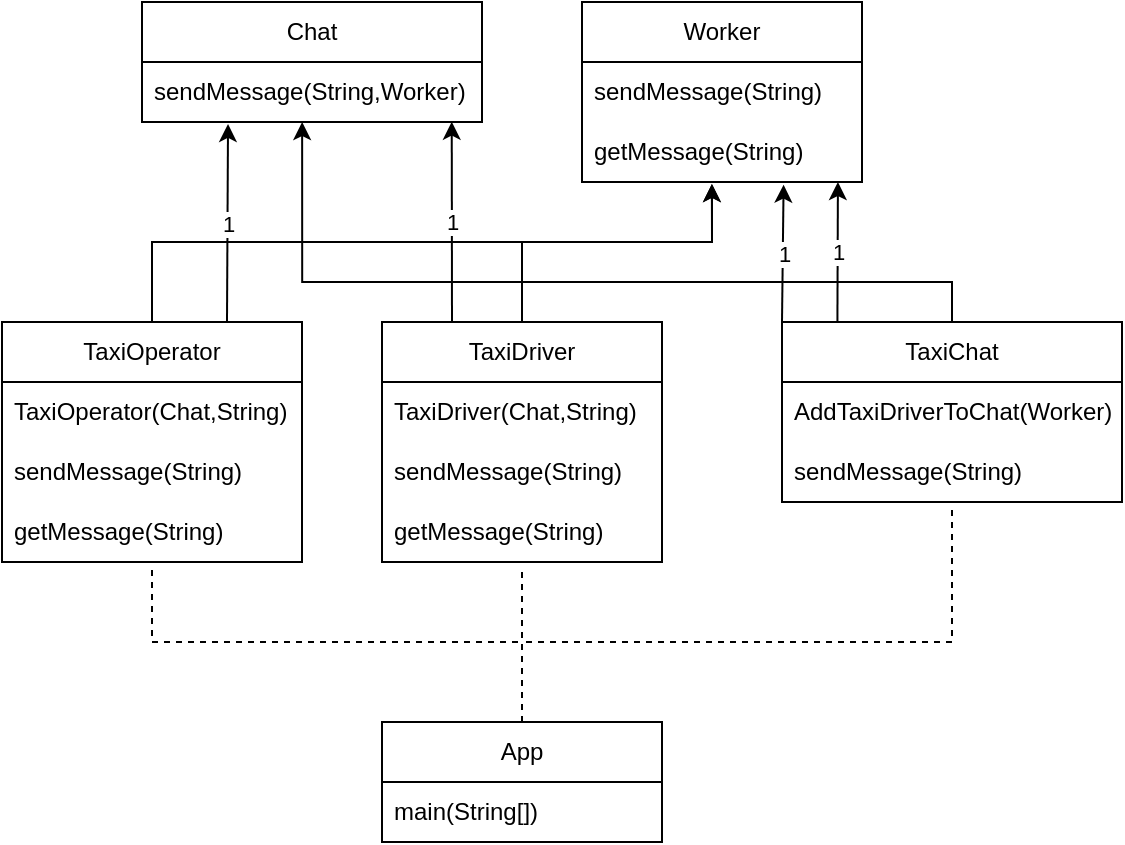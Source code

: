 <mxfile version="20.7.4" type="github">
  <diagram id="nyPQ1WO1QFOYRrJ_ymZw" name="Страница 1">
    <mxGraphModel dx="995" dy="635" grid="1" gridSize="10" guides="1" tooltips="1" connect="1" arrows="1" fold="1" page="1" pageScale="1" pageWidth="827" pageHeight="1169" math="0" shadow="0">
      <root>
        <mxCell id="0" />
        <mxCell id="1" parent="0" />
        <mxCell id="GmaX0CRdHFH-ArGhW6XT-2" value="Worker" style="swimlane;fontStyle=0;childLayout=stackLayout;horizontal=1;startSize=30;horizontalStack=0;resizeParent=1;resizeParentMax=0;resizeLast=0;collapsible=1;marginBottom=0;whiteSpace=wrap;html=1;" vertex="1" parent="1">
          <mxGeometry x="460" y="120" width="140" height="90" as="geometry" />
        </mxCell>
        <mxCell id="GmaX0CRdHFH-ArGhW6XT-3" value="sendMessage(String)" style="text;strokeColor=none;fillColor=none;align=left;verticalAlign=middle;spacingLeft=4;spacingRight=4;overflow=hidden;points=[[0,0.5],[1,0.5]];portConstraint=eastwest;rotatable=0;whiteSpace=wrap;html=1;" vertex="1" parent="GmaX0CRdHFH-ArGhW6XT-2">
          <mxGeometry y="30" width="140" height="30" as="geometry" />
        </mxCell>
        <mxCell id="GmaX0CRdHFH-ArGhW6XT-4" value="getMessage(String)" style="text;strokeColor=none;fillColor=none;align=left;verticalAlign=middle;spacingLeft=4;spacingRight=4;overflow=hidden;points=[[0,0.5],[1,0.5]];portConstraint=eastwest;rotatable=0;whiteSpace=wrap;html=1;" vertex="1" parent="GmaX0CRdHFH-ArGhW6XT-2">
          <mxGeometry y="60" width="140" height="30" as="geometry" />
        </mxCell>
        <mxCell id="GmaX0CRdHFH-ArGhW6XT-6" value="Chat" style="swimlane;fontStyle=0;childLayout=stackLayout;horizontal=1;startSize=30;horizontalStack=0;resizeParent=1;resizeParentMax=0;resizeLast=0;collapsible=1;marginBottom=0;whiteSpace=wrap;html=1;" vertex="1" parent="1">
          <mxGeometry x="240" y="120" width="170" height="60" as="geometry" />
        </mxCell>
        <mxCell id="GmaX0CRdHFH-ArGhW6XT-7" value="sendMessage(String,Worker)" style="text;strokeColor=none;fillColor=none;align=left;verticalAlign=middle;spacingLeft=4;spacingRight=4;overflow=hidden;points=[[0,0.5],[1,0.5]];portConstraint=eastwest;rotatable=0;whiteSpace=wrap;html=1;" vertex="1" parent="GmaX0CRdHFH-ArGhW6XT-6">
          <mxGeometry y="30" width="170" height="30" as="geometry" />
        </mxCell>
        <mxCell id="GmaX0CRdHFH-ArGhW6XT-27" style="edgeStyle=orthogonalEdgeStyle;rounded=0;orthogonalLoop=1;jettySize=auto;html=1;exitX=0.5;exitY=0;exitDx=0;exitDy=0;entryX=0.464;entryY=1.033;entryDx=0;entryDy=0;entryPerimeter=0;" edge="1" parent="1" source="GmaX0CRdHFH-ArGhW6XT-10" target="GmaX0CRdHFH-ArGhW6XT-4">
          <mxGeometry relative="1" as="geometry">
            <Array as="points">
              <mxPoint x="245" y="240" />
              <mxPoint x="525" y="240" />
            </Array>
          </mxGeometry>
        </mxCell>
        <mxCell id="GmaX0CRdHFH-ArGhW6XT-10" value="TaxiOperator" style="swimlane;fontStyle=0;childLayout=stackLayout;horizontal=1;startSize=30;horizontalStack=0;resizeParent=1;resizeParentMax=0;resizeLast=0;collapsible=1;marginBottom=0;whiteSpace=wrap;html=1;" vertex="1" parent="1">
          <mxGeometry x="170" y="280" width="150" height="120" as="geometry" />
        </mxCell>
        <mxCell id="GmaX0CRdHFH-ArGhW6XT-11" value="TaxiOperator(Chat,String)" style="text;strokeColor=none;fillColor=none;align=left;verticalAlign=middle;spacingLeft=4;spacingRight=4;overflow=hidden;points=[[0,0.5],[1,0.5]];portConstraint=eastwest;rotatable=0;whiteSpace=wrap;html=1;" vertex="1" parent="GmaX0CRdHFH-ArGhW6XT-10">
          <mxGeometry y="30" width="150" height="30" as="geometry" />
        </mxCell>
        <mxCell id="GmaX0CRdHFH-ArGhW6XT-12" value="sendMessage(String)" style="text;strokeColor=none;fillColor=none;align=left;verticalAlign=middle;spacingLeft=4;spacingRight=4;overflow=hidden;points=[[0,0.5],[1,0.5]];portConstraint=eastwest;rotatable=0;whiteSpace=wrap;html=1;" vertex="1" parent="GmaX0CRdHFH-ArGhW6XT-10">
          <mxGeometry y="60" width="150" height="30" as="geometry" />
        </mxCell>
        <mxCell id="GmaX0CRdHFH-ArGhW6XT-13" value="getMessage(String)" style="text;strokeColor=none;fillColor=none;align=left;verticalAlign=middle;spacingLeft=4;spacingRight=4;overflow=hidden;points=[[0,0.5],[1,0.5]];portConstraint=eastwest;rotatable=0;whiteSpace=wrap;html=1;" vertex="1" parent="GmaX0CRdHFH-ArGhW6XT-10">
          <mxGeometry y="90" width="150" height="30" as="geometry" />
        </mxCell>
        <mxCell id="GmaX0CRdHFH-ArGhW6XT-26" style="edgeStyle=orthogonalEdgeStyle;rounded=0;orthogonalLoop=1;jettySize=auto;html=1;exitX=0.5;exitY=0;exitDx=0;exitDy=0;entryX=0.464;entryY=1.033;entryDx=0;entryDy=0;entryPerimeter=0;" edge="1" parent="1" source="GmaX0CRdHFH-ArGhW6XT-14" target="GmaX0CRdHFH-ArGhW6XT-4">
          <mxGeometry relative="1" as="geometry">
            <Array as="points">
              <mxPoint x="430" y="240" />
              <mxPoint x="525" y="240" />
            </Array>
          </mxGeometry>
        </mxCell>
        <mxCell id="GmaX0CRdHFH-ArGhW6XT-14" value="TaxiDriver" style="swimlane;fontStyle=0;childLayout=stackLayout;horizontal=1;startSize=30;horizontalStack=0;resizeParent=1;resizeParentMax=0;resizeLast=0;collapsible=1;marginBottom=0;whiteSpace=wrap;html=1;" vertex="1" parent="1">
          <mxGeometry x="360" y="280" width="140" height="120" as="geometry" />
        </mxCell>
        <mxCell id="GmaX0CRdHFH-ArGhW6XT-15" value="&lt;span style=&quot;text-align: center;&quot;&gt;TaxiDriver&lt;/span&gt;(Chat,String)" style="text;strokeColor=none;fillColor=none;align=left;verticalAlign=middle;spacingLeft=4;spacingRight=4;overflow=hidden;points=[[0,0.5],[1,0.5]];portConstraint=eastwest;rotatable=0;whiteSpace=wrap;html=1;" vertex="1" parent="GmaX0CRdHFH-ArGhW6XT-14">
          <mxGeometry y="30" width="140" height="30" as="geometry" />
        </mxCell>
        <mxCell id="GmaX0CRdHFH-ArGhW6XT-16" value="sendMessage(String)" style="text;strokeColor=none;fillColor=none;align=left;verticalAlign=middle;spacingLeft=4;spacingRight=4;overflow=hidden;points=[[0,0.5],[1,0.5]];portConstraint=eastwest;rotatable=0;whiteSpace=wrap;html=1;" vertex="1" parent="GmaX0CRdHFH-ArGhW6XT-14">
          <mxGeometry y="60" width="140" height="30" as="geometry" />
        </mxCell>
        <mxCell id="GmaX0CRdHFH-ArGhW6XT-17" value="getMessage(String)" style="text;strokeColor=none;fillColor=none;align=left;verticalAlign=middle;spacingLeft=4;spacingRight=4;overflow=hidden;points=[[0,0.5],[1,0.5]];portConstraint=eastwest;rotatable=0;whiteSpace=wrap;html=1;" vertex="1" parent="GmaX0CRdHFH-ArGhW6XT-14">
          <mxGeometry y="90" width="140" height="30" as="geometry" />
        </mxCell>
        <mxCell id="GmaX0CRdHFH-ArGhW6XT-28" style="edgeStyle=orthogonalEdgeStyle;rounded=0;orthogonalLoop=1;jettySize=auto;html=1;exitX=0.5;exitY=0;exitDx=0;exitDy=0;entryX=0.471;entryY=1;entryDx=0;entryDy=0;entryPerimeter=0;" edge="1" parent="1" source="GmaX0CRdHFH-ArGhW6XT-18" target="GmaX0CRdHFH-ArGhW6XT-7">
          <mxGeometry relative="1" as="geometry">
            <Array as="points">
              <mxPoint x="645" y="260" />
              <mxPoint x="320" y="260" />
            </Array>
          </mxGeometry>
        </mxCell>
        <mxCell id="GmaX0CRdHFH-ArGhW6XT-18" value="TaxiChat" style="swimlane;fontStyle=0;childLayout=stackLayout;horizontal=1;startSize=30;horizontalStack=0;resizeParent=1;resizeParentMax=0;resizeLast=0;collapsible=1;marginBottom=0;whiteSpace=wrap;html=1;" vertex="1" parent="1">
          <mxGeometry x="560" y="280" width="170" height="90" as="geometry" />
        </mxCell>
        <mxCell id="GmaX0CRdHFH-ArGhW6XT-20" value="AddTaxiDriverToChat(Worker)" style="text;strokeColor=none;fillColor=none;align=left;verticalAlign=middle;spacingLeft=4;spacingRight=4;overflow=hidden;points=[[0,0.5],[1,0.5]];portConstraint=eastwest;rotatable=0;whiteSpace=wrap;html=1;" vertex="1" parent="GmaX0CRdHFH-ArGhW6XT-18">
          <mxGeometry y="30" width="170" height="30" as="geometry" />
        </mxCell>
        <mxCell id="GmaX0CRdHFH-ArGhW6XT-21" value="sendMessage(String)" style="text;strokeColor=none;fillColor=none;align=left;verticalAlign=middle;spacingLeft=4;spacingRight=4;overflow=hidden;points=[[0,0.5],[1,0.5]];portConstraint=eastwest;rotatable=0;whiteSpace=wrap;html=1;" vertex="1" parent="GmaX0CRdHFH-ArGhW6XT-18">
          <mxGeometry y="60" width="170" height="30" as="geometry" />
        </mxCell>
        <mxCell id="GmaX0CRdHFH-ArGhW6XT-22" value="App" style="swimlane;fontStyle=0;childLayout=stackLayout;horizontal=1;startSize=30;horizontalStack=0;resizeParent=1;resizeParentMax=0;resizeLast=0;collapsible=1;marginBottom=0;whiteSpace=wrap;html=1;" vertex="1" parent="1">
          <mxGeometry x="360" y="480" width="140" height="60" as="geometry" />
        </mxCell>
        <mxCell id="GmaX0CRdHFH-ArGhW6XT-23" value="main(String[])" style="text;strokeColor=none;fillColor=none;align=left;verticalAlign=middle;spacingLeft=4;spacingRight=4;overflow=hidden;points=[[0,0.5],[1,0.5]];portConstraint=eastwest;rotatable=0;whiteSpace=wrap;html=1;" vertex="1" parent="GmaX0CRdHFH-ArGhW6XT-22">
          <mxGeometry y="30" width="140" height="30" as="geometry" />
        </mxCell>
        <mxCell id="GmaX0CRdHFH-ArGhW6XT-29" value="" style="endArrow=none;dashed=1;html=1;rounded=0;exitX=0.5;exitY=0;exitDx=0;exitDy=0;entryX=0.5;entryY=1.067;entryDx=0;entryDy=0;entryPerimeter=0;" edge="1" parent="1" source="GmaX0CRdHFH-ArGhW6XT-22" target="GmaX0CRdHFH-ArGhW6XT-17">
          <mxGeometry width="50" height="50" relative="1" as="geometry">
            <mxPoint x="390" y="320" as="sourcePoint" />
            <mxPoint x="440" y="270" as="targetPoint" />
          </mxGeometry>
        </mxCell>
        <mxCell id="GmaX0CRdHFH-ArGhW6XT-30" value="" style="endArrow=none;dashed=1;html=1;rounded=0;entryX=0.5;entryY=1.133;entryDx=0;entryDy=0;entryPerimeter=0;" edge="1" parent="1" target="GmaX0CRdHFH-ArGhW6XT-21">
          <mxGeometry width="50" height="50" relative="1" as="geometry">
            <mxPoint x="430" y="480" as="sourcePoint" />
            <mxPoint x="440" y="412.01" as="targetPoint" />
            <Array as="points">
              <mxPoint x="430" y="440" />
              <mxPoint x="645" y="440" />
            </Array>
          </mxGeometry>
        </mxCell>
        <mxCell id="GmaX0CRdHFH-ArGhW6XT-31" value="" style="endArrow=none;dashed=1;html=1;rounded=0;entryX=0.5;entryY=1.1;entryDx=0;entryDy=0;entryPerimeter=0;exitX=0.5;exitY=0;exitDx=0;exitDy=0;" edge="1" parent="1" source="GmaX0CRdHFH-ArGhW6XT-22" target="GmaX0CRdHFH-ArGhW6XT-13">
          <mxGeometry width="50" height="50" relative="1" as="geometry">
            <mxPoint x="440" y="490" as="sourcePoint" />
            <mxPoint x="655" y="383.99" as="targetPoint" />
            <Array as="points">
              <mxPoint x="430" y="440" />
              <mxPoint x="245" y="440" />
            </Array>
          </mxGeometry>
        </mxCell>
        <mxCell id="GmaX0CRdHFH-ArGhW6XT-32" value="" style="endArrow=classic;html=1;rounded=0;exitX=0.75;exitY=0;exitDx=0;exitDy=0;entryX=0.253;entryY=1.033;entryDx=0;entryDy=0;entryPerimeter=0;" edge="1" parent="1" source="GmaX0CRdHFH-ArGhW6XT-10" target="GmaX0CRdHFH-ArGhW6XT-7">
          <mxGeometry relative="1" as="geometry">
            <mxPoint x="360" y="290" as="sourcePoint" />
            <mxPoint x="460" y="290" as="targetPoint" />
          </mxGeometry>
        </mxCell>
        <mxCell id="GmaX0CRdHFH-ArGhW6XT-33" value="1" style="edgeLabel;resizable=0;html=1;align=center;verticalAlign=middle;" connectable="0" vertex="1" parent="GmaX0CRdHFH-ArGhW6XT-32">
          <mxGeometry relative="1" as="geometry" />
        </mxCell>
        <mxCell id="GmaX0CRdHFH-ArGhW6XT-34" value="" style="endArrow=classic;html=1;rounded=0;exitX=0.25;exitY=0;exitDx=0;exitDy=0;entryX=0.911;entryY=0.995;entryDx=0;entryDy=0;entryPerimeter=0;" edge="1" parent="1" source="GmaX0CRdHFH-ArGhW6XT-14" target="GmaX0CRdHFH-ArGhW6XT-7">
          <mxGeometry relative="1" as="geometry">
            <mxPoint x="292.5" y="290" as="sourcePoint" />
            <mxPoint x="293.01" y="190.99" as="targetPoint" />
          </mxGeometry>
        </mxCell>
        <mxCell id="GmaX0CRdHFH-ArGhW6XT-35" value="1" style="edgeLabel;resizable=0;html=1;align=center;verticalAlign=middle;" connectable="0" vertex="1" parent="GmaX0CRdHFH-ArGhW6XT-34">
          <mxGeometry relative="1" as="geometry" />
        </mxCell>
        <mxCell id="GmaX0CRdHFH-ArGhW6XT-38" value="" style="endArrow=classic;html=1;rounded=0;exitX=0;exitY=0;exitDx=0;exitDy=0;entryX=0.72;entryY=1.044;entryDx=0;entryDy=0;entryPerimeter=0;" edge="1" parent="1" source="GmaX0CRdHFH-ArGhW6XT-18" target="GmaX0CRdHFH-ArGhW6XT-4">
          <mxGeometry relative="1" as="geometry">
            <mxPoint x="596.01" y="284.96" as="sourcePoint" />
            <mxPoint x="597.96" y="220" as="targetPoint" />
          </mxGeometry>
        </mxCell>
        <mxCell id="GmaX0CRdHFH-ArGhW6XT-39" value="1" style="edgeLabel;resizable=0;html=1;align=center;verticalAlign=middle;" connectable="0" vertex="1" parent="GmaX0CRdHFH-ArGhW6XT-38">
          <mxGeometry relative="1" as="geometry" />
        </mxCell>
        <mxCell id="GmaX0CRdHFH-ArGhW6XT-40" value="" style="endArrow=classic;html=1;rounded=0;entryX=0.914;entryY=1;entryDx=0;entryDy=0;entryPerimeter=0;exitX=0.163;exitY=-0.004;exitDx=0;exitDy=0;exitPerimeter=0;" edge="1" parent="1" source="GmaX0CRdHFH-ArGhW6XT-18" target="GmaX0CRdHFH-ArGhW6XT-4">
          <mxGeometry relative="1" as="geometry">
            <mxPoint x="590" y="270" as="sourcePoint" />
            <mxPoint x="587.96" y="210" as="targetPoint" />
          </mxGeometry>
        </mxCell>
        <mxCell id="GmaX0CRdHFH-ArGhW6XT-41" value="1" style="edgeLabel;resizable=0;html=1;align=center;verticalAlign=middle;" connectable="0" vertex="1" parent="GmaX0CRdHFH-ArGhW6XT-40">
          <mxGeometry relative="1" as="geometry" />
        </mxCell>
      </root>
    </mxGraphModel>
  </diagram>
</mxfile>
